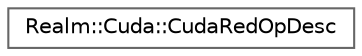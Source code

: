 digraph "Graphical Class Hierarchy"
{
 // LATEX_PDF_SIZE
  bgcolor="transparent";
  edge [fontname=Helvetica,fontsize=10,labelfontname=Helvetica,labelfontsize=10];
  node [fontname=Helvetica,fontsize=10,shape=box,height=0.2,width=0.4];
  rankdir="LR";
  Node0 [id="Node000000",label="Realm::Cuda::CudaRedOpDesc",height=0.2,width=0.4,color="grey40", fillcolor="white", style="filled",URL="$structRealm_1_1Cuda_1_1CudaRedOpDesc.html",tooltip=" "];
}
